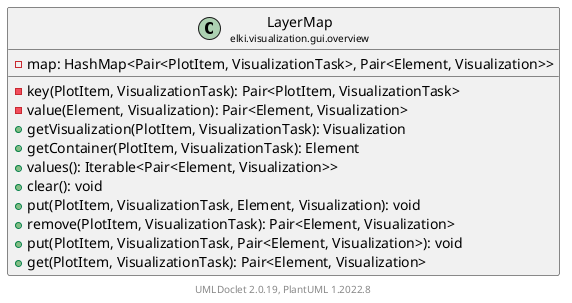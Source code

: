 @startuml
    remove .*\.(Instance|Par|Parameterizer|Factory)$
    set namespaceSeparator none
    hide empty fields
    hide empty methods

    class "<size:14>LayerMap\n<size:10>elki.visualization.gui.overview" as elki.visualization.gui.overview.LayerMap [[LayerMap.html]] {
        -map: HashMap<Pair<PlotItem, VisualizationTask>, Pair<Element, Visualization>>
        -key(PlotItem, VisualizationTask): Pair<PlotItem, VisualizationTask>
        -value(Element, Visualization): Pair<Element, Visualization>
        +getVisualization(PlotItem, VisualizationTask): Visualization
        +getContainer(PlotItem, VisualizationTask): Element
        +values(): Iterable<Pair<Element, Visualization>>
        +clear(): void
        +put(PlotItem, VisualizationTask, Element, Visualization): void
        +remove(PlotItem, VisualizationTask): Pair<Element, Visualization>
        +put(PlotItem, VisualizationTask, Pair<Element, Visualization>): void
        +get(PlotItem, VisualizationTask): Pair<Element, Visualization>
    }

    center footer UMLDoclet 2.0.19, PlantUML 1.2022.8
@enduml
